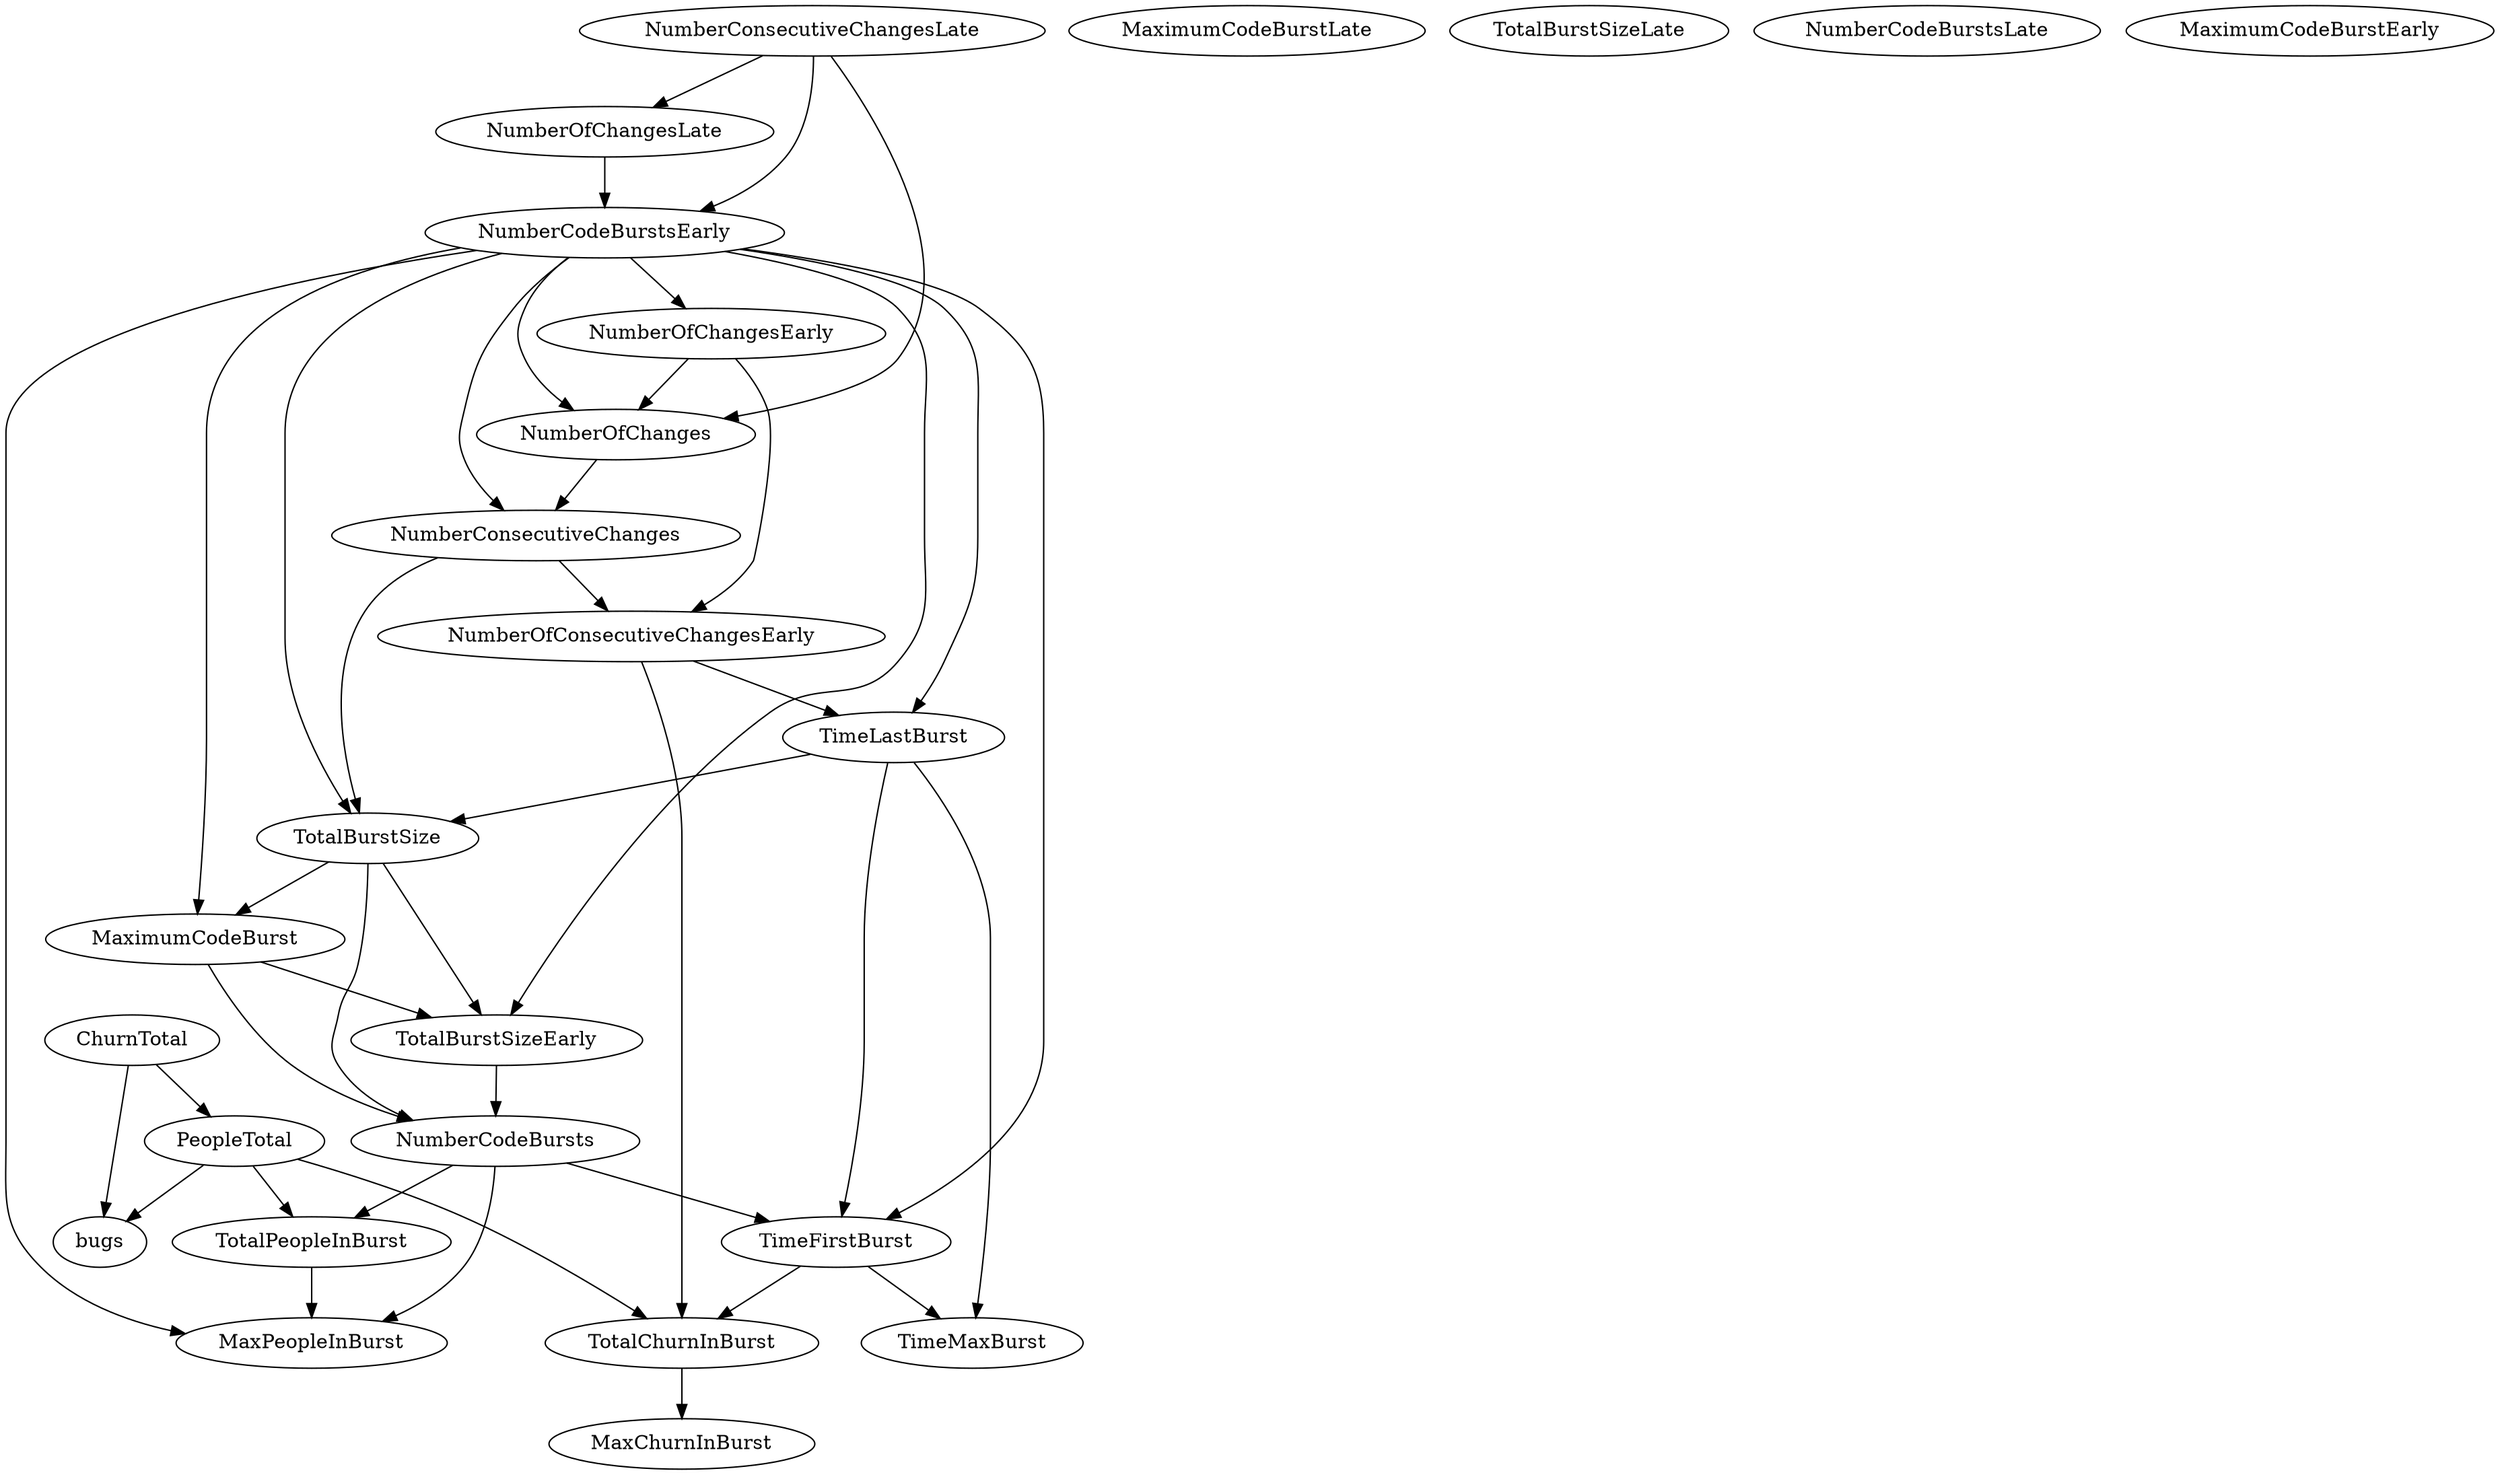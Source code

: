 digraph {
   TotalPeopleInBurst;
   MaximumCodeBurstLate;
   NumberOfChanges;
   MaxPeopleInBurst;
   TotalBurstSizeLate;
   NumberCodeBurstsLate;
   NumberOfChangesLate;
   NumberOfChangesEarly;
   MaxChurnInBurst;
   MaximumCodeBurstEarly;
   NumberCodeBurstsEarly;
   TimeFirstBurst;
   TotalChurnInBurst;
   ChurnTotal;
   MaximumCodeBurst;
   NumberOfConsecutiveChangesEarly;
   NumberConsecutiveChangesLate;
   TotalBurstSizeEarly;
   TotalBurstSize;
   TimeMaxBurst;
   NumberConsecutiveChanges;
   TimeLastBurst;
   NumberCodeBursts;
   PeopleTotal;
   bugs;
   TotalPeopleInBurst -> MaxPeopleInBurst;
   NumberOfChanges -> NumberConsecutiveChanges;
   NumberOfChangesLate -> NumberCodeBurstsEarly;
   NumberOfChangesEarly -> NumberOfChanges;
   NumberOfChangesEarly -> NumberOfConsecutiveChangesEarly;
   NumberCodeBurstsEarly -> NumberOfChanges;
   NumberCodeBurstsEarly -> MaxPeopleInBurst;
   NumberCodeBurstsEarly -> NumberOfChangesEarly;
   NumberCodeBurstsEarly -> TimeFirstBurst;
   NumberCodeBurstsEarly -> MaximumCodeBurst;
   NumberCodeBurstsEarly -> TotalBurstSizeEarly;
   NumberCodeBurstsEarly -> TotalBurstSize;
   NumberCodeBurstsEarly -> NumberConsecutiveChanges;
   NumberCodeBurstsEarly -> TimeLastBurst;
   TimeFirstBurst -> TotalChurnInBurst;
   TimeFirstBurst -> TimeMaxBurst;
   TotalChurnInBurst -> MaxChurnInBurst;
   ChurnTotal -> PeopleTotal;
   ChurnTotal -> bugs;
   MaximumCodeBurst -> TotalBurstSizeEarly;
   MaximumCodeBurst -> NumberCodeBursts;
   NumberOfConsecutiveChangesEarly -> TotalChurnInBurst;
   NumberOfConsecutiveChangesEarly -> TimeLastBurst;
   NumberConsecutiveChangesLate -> NumberOfChanges;
   NumberConsecutiveChangesLate -> NumberOfChangesLate;
   NumberConsecutiveChangesLate -> NumberCodeBurstsEarly;
   TotalBurstSizeEarly -> NumberCodeBursts;
   TotalBurstSize -> MaximumCodeBurst;
   TotalBurstSize -> TotalBurstSizeEarly;
   TotalBurstSize -> NumberCodeBursts;
   NumberConsecutiveChanges -> NumberOfConsecutiveChangesEarly;
   NumberConsecutiveChanges -> TotalBurstSize;
   TimeLastBurst -> TimeFirstBurst;
   TimeLastBurst -> TotalBurstSize;
   TimeLastBurst -> TimeMaxBurst;
   NumberCodeBursts -> TotalPeopleInBurst;
   NumberCodeBursts -> MaxPeopleInBurst;
   NumberCodeBursts -> TimeFirstBurst;
   PeopleTotal -> TotalPeopleInBurst;
   PeopleTotal -> TotalChurnInBurst;
   PeopleTotal -> bugs;
}
